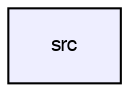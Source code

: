 digraph G {
  compound=true
  node [ fontsize="10", fontname="FreeSans"];
  edge [ labelfontsize="10", labelfontname="FreeSans"];
  dir_ea6d7edaf73c9bd1c81d51f5bfe68d38 [shape=box, label="src", style="filled", fillcolor="#eeeeff", pencolor="black", URL="dir_ea6d7edaf73c9bd1c81d51f5bfe68d38.html"];
}
